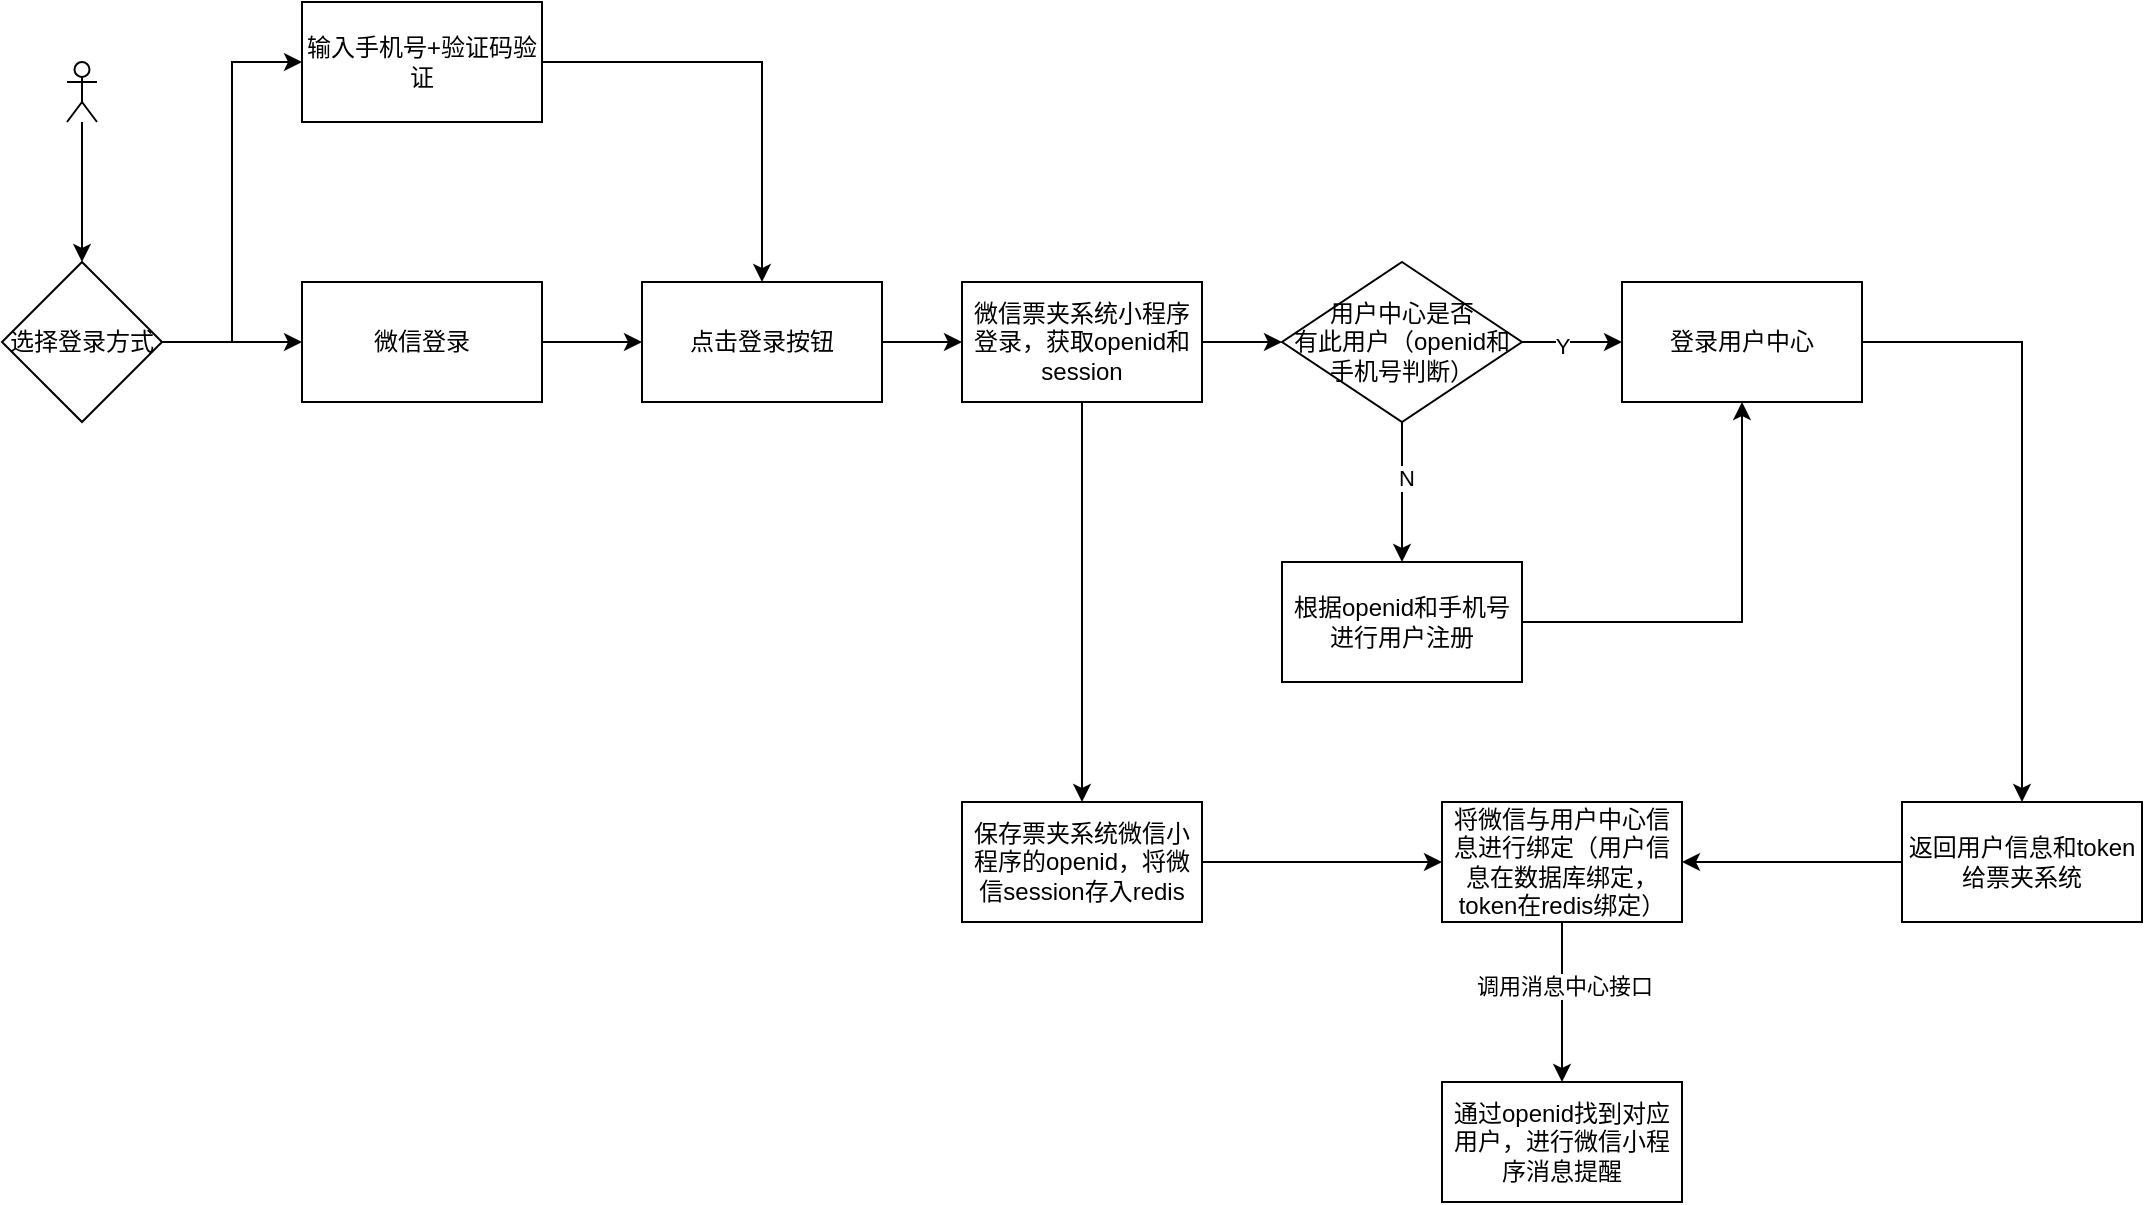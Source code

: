 <mxfile version="21.2.3" type="github">
  <diagram id="C7Hq2Tx7OUljtUa5G8hF" name="第 1 页">
    <mxGraphModel dx="1247" dy="651" grid="1" gridSize="10" guides="1" tooltips="1" connect="1" arrows="1" fold="1" page="1" pageScale="1" pageWidth="827" pageHeight="1169" math="0" shadow="0">
      <root>
        <mxCell id="0" />
        <mxCell id="1" parent="0" />
        <mxCell id="0mKo4bdOrpRTRqKdyPcH-12" value="" style="edgeStyle=orthogonalEdgeStyle;rounded=0;orthogonalLoop=1;jettySize=auto;html=1;" edge="1" parent="1" source="0mKo4bdOrpRTRqKdyPcH-8" target="0mKo4bdOrpRTRqKdyPcH-11">
          <mxGeometry relative="1" as="geometry" />
        </mxCell>
        <mxCell id="0mKo4bdOrpRTRqKdyPcH-13" value="Y" style="edgeLabel;html=1;align=center;verticalAlign=middle;resizable=0;points=[];" vertex="1" connectable="0" parent="0mKo4bdOrpRTRqKdyPcH-12">
          <mxGeometry x="-0.227" y="-2" relative="1" as="geometry">
            <mxPoint as="offset" />
          </mxGeometry>
        </mxCell>
        <mxCell id="0mKo4bdOrpRTRqKdyPcH-17" value="" style="edgeStyle=orthogonalEdgeStyle;rounded=0;orthogonalLoop=1;jettySize=auto;html=1;" edge="1" parent="1" source="0mKo4bdOrpRTRqKdyPcH-8" target="0mKo4bdOrpRTRqKdyPcH-16">
          <mxGeometry relative="1" as="geometry" />
        </mxCell>
        <mxCell id="0mKo4bdOrpRTRqKdyPcH-18" value="N" style="edgeLabel;html=1;align=center;verticalAlign=middle;resizable=0;points=[];" vertex="1" connectable="0" parent="0mKo4bdOrpRTRqKdyPcH-17">
          <mxGeometry x="-0.211" y="2" relative="1" as="geometry">
            <mxPoint as="offset" />
          </mxGeometry>
        </mxCell>
        <mxCell id="0mKo4bdOrpRTRqKdyPcH-8" value="用户中心是否&lt;br&gt;有此用户（openid和手机号判断）" style="rhombus;whiteSpace=wrap;html=1;rounded=0;" vertex="1" parent="1">
          <mxGeometry x="690" y="190" width="120" height="80" as="geometry" />
        </mxCell>
        <mxCell id="0mKo4bdOrpRTRqKdyPcH-72" style="edgeStyle=orthogonalEdgeStyle;rounded=0;orthogonalLoop=1;jettySize=auto;html=1;entryX=0.5;entryY=0;entryDx=0;entryDy=0;" edge="1" parent="1" source="0mKo4bdOrpRTRqKdyPcH-11" target="0mKo4bdOrpRTRqKdyPcH-20">
          <mxGeometry relative="1" as="geometry" />
        </mxCell>
        <mxCell id="0mKo4bdOrpRTRqKdyPcH-11" value="登录用户中心" style="whiteSpace=wrap;html=1;rounded=0;" vertex="1" parent="1">
          <mxGeometry x="860" y="200" width="120" height="60" as="geometry" />
        </mxCell>
        <mxCell id="0mKo4bdOrpRTRqKdyPcH-19" style="edgeStyle=orthogonalEdgeStyle;rounded=0;orthogonalLoop=1;jettySize=auto;html=1;entryX=0.5;entryY=1;entryDx=0;entryDy=0;" edge="1" parent="1" source="0mKo4bdOrpRTRqKdyPcH-16" target="0mKo4bdOrpRTRqKdyPcH-11">
          <mxGeometry relative="1" as="geometry" />
        </mxCell>
        <mxCell id="0mKo4bdOrpRTRqKdyPcH-16" value="根据openid和手机号进行用户注册" style="whiteSpace=wrap;html=1;rounded=0;" vertex="1" parent="1">
          <mxGeometry x="690" y="340" width="120" height="60" as="geometry" />
        </mxCell>
        <mxCell id="0mKo4bdOrpRTRqKdyPcH-28" style="edgeStyle=orthogonalEdgeStyle;rounded=0;orthogonalLoop=1;jettySize=auto;html=1;entryX=1;entryY=0.5;entryDx=0;entryDy=0;" edge="1" parent="1" source="0mKo4bdOrpRTRqKdyPcH-20" target="0mKo4bdOrpRTRqKdyPcH-26">
          <mxGeometry relative="1" as="geometry" />
        </mxCell>
        <mxCell id="0mKo4bdOrpRTRqKdyPcH-20" value="返回用户信息和token给票夹系统" style="whiteSpace=wrap;html=1;rounded=0;" vertex="1" parent="1">
          <mxGeometry x="1000" y="460" width="120" height="60" as="geometry" />
        </mxCell>
        <mxCell id="0mKo4bdOrpRTRqKdyPcH-27" style="edgeStyle=orthogonalEdgeStyle;rounded=0;orthogonalLoop=1;jettySize=auto;html=1;exitX=1;exitY=0.5;exitDx=0;exitDy=0;" edge="1" parent="1" source="0mKo4bdOrpRTRqKdyPcH-24" target="0mKo4bdOrpRTRqKdyPcH-26">
          <mxGeometry relative="1" as="geometry" />
        </mxCell>
        <mxCell id="0mKo4bdOrpRTRqKdyPcH-24" value="保存票夹系统微信小程序的openid，将微信session存入redis" style="rounded=0;whiteSpace=wrap;html=1;" vertex="1" parent="1">
          <mxGeometry x="530" y="460" width="120" height="60" as="geometry" />
        </mxCell>
        <mxCell id="0mKo4bdOrpRTRqKdyPcH-30" value="" style="edgeStyle=orthogonalEdgeStyle;rounded=0;orthogonalLoop=1;jettySize=auto;html=1;" edge="1" parent="1" source="0mKo4bdOrpRTRqKdyPcH-26" target="0mKo4bdOrpRTRqKdyPcH-29">
          <mxGeometry relative="1" as="geometry" />
        </mxCell>
        <mxCell id="0mKo4bdOrpRTRqKdyPcH-31" value="调用消息中心接口" style="edgeLabel;html=1;align=center;verticalAlign=middle;resizable=0;points=[];" vertex="1" connectable="0" parent="0mKo4bdOrpRTRqKdyPcH-30">
          <mxGeometry x="-0.194" y="1" relative="1" as="geometry">
            <mxPoint as="offset" />
          </mxGeometry>
        </mxCell>
        <mxCell id="0mKo4bdOrpRTRqKdyPcH-26" value="将微信与用户中心信息进行绑定（用户信息在数据库绑定，token在redis绑定）" style="rounded=0;whiteSpace=wrap;html=1;" vertex="1" parent="1">
          <mxGeometry x="770" y="460" width="120" height="60" as="geometry" />
        </mxCell>
        <mxCell id="0mKo4bdOrpRTRqKdyPcH-29" value="通过openid找到对应用户，进行微信小程序消息提醒" style="rounded=0;whiteSpace=wrap;html=1;" vertex="1" parent="1">
          <mxGeometry x="770" y="600" width="120" height="60" as="geometry" />
        </mxCell>
        <mxCell id="0mKo4bdOrpRTRqKdyPcH-65" value="" style="edgeStyle=orthogonalEdgeStyle;rounded=0;orthogonalLoop=1;jettySize=auto;html=1;entryX=0;entryY=0.5;entryDx=0;entryDy=0;" edge="1" parent="1" source="0mKo4bdOrpRTRqKdyPcH-62" target="0mKo4bdOrpRTRqKdyPcH-64">
          <mxGeometry relative="1" as="geometry" />
        </mxCell>
        <mxCell id="0mKo4bdOrpRTRqKdyPcH-69" value="" style="edgeStyle=orthogonalEdgeStyle;rounded=0;orthogonalLoop=1;jettySize=auto;html=1;" edge="1" parent="1" source="0mKo4bdOrpRTRqKdyPcH-62" target="0mKo4bdOrpRTRqKdyPcH-68">
          <mxGeometry relative="1" as="geometry">
            <Array as="points">
              <mxPoint x="270" y="230" />
            </Array>
          </mxGeometry>
        </mxCell>
        <mxCell id="0mKo4bdOrpRTRqKdyPcH-62" value="选择登录方式" style="rhombus;whiteSpace=wrap;html=1;rounded=0;" vertex="1" parent="1">
          <mxGeometry x="50" y="190" width="80" height="80" as="geometry" />
        </mxCell>
        <mxCell id="0mKo4bdOrpRTRqKdyPcH-77" value="" style="edgeStyle=orthogonalEdgeStyle;rounded=0;orthogonalLoop=1;jettySize=auto;html=1;" edge="1" parent="1" source="0mKo4bdOrpRTRqKdyPcH-64" target="0mKo4bdOrpRTRqKdyPcH-76">
          <mxGeometry relative="1" as="geometry" />
        </mxCell>
        <mxCell id="0mKo4bdOrpRTRqKdyPcH-64" value="输入手机号+验证码验证" style="whiteSpace=wrap;html=1;rounded=0;" vertex="1" parent="1">
          <mxGeometry x="200" y="60" width="120" height="60" as="geometry" />
        </mxCell>
        <mxCell id="0mKo4bdOrpRTRqKdyPcH-78" style="edgeStyle=orthogonalEdgeStyle;rounded=0;orthogonalLoop=1;jettySize=auto;html=1;entryX=0;entryY=0.5;entryDx=0;entryDy=0;" edge="1" parent="1" source="0mKo4bdOrpRTRqKdyPcH-68" target="0mKo4bdOrpRTRqKdyPcH-76">
          <mxGeometry relative="1" as="geometry" />
        </mxCell>
        <mxCell id="0mKo4bdOrpRTRqKdyPcH-68" value="微信登录" style="whiteSpace=wrap;html=1;rounded=0;" vertex="1" parent="1">
          <mxGeometry x="200" y="200" width="120" height="60" as="geometry" />
        </mxCell>
        <mxCell id="0mKo4bdOrpRTRqKdyPcH-74" style="edgeStyle=orthogonalEdgeStyle;rounded=0;orthogonalLoop=1;jettySize=auto;html=1;entryX=0.5;entryY=0;entryDx=0;entryDy=0;" edge="1" parent="1" source="0mKo4bdOrpRTRqKdyPcH-73" target="0mKo4bdOrpRTRqKdyPcH-62">
          <mxGeometry relative="1" as="geometry">
            <mxPoint x="81.72" y="195.98" as="targetPoint" />
          </mxGeometry>
        </mxCell>
        <mxCell id="0mKo4bdOrpRTRqKdyPcH-73" value="" style="shape=umlActor;verticalLabelPosition=bottom;verticalAlign=top;html=1;outlineConnect=0;" vertex="1" parent="1">
          <mxGeometry x="82.5" y="90" width="15" height="30" as="geometry" />
        </mxCell>
        <mxCell id="0mKo4bdOrpRTRqKdyPcH-81" value="" style="edgeStyle=orthogonalEdgeStyle;rounded=0;orthogonalLoop=1;jettySize=auto;html=1;" edge="1" parent="1" source="0mKo4bdOrpRTRqKdyPcH-76" target="0mKo4bdOrpRTRqKdyPcH-80">
          <mxGeometry relative="1" as="geometry" />
        </mxCell>
        <mxCell id="0mKo4bdOrpRTRqKdyPcH-76" value="点击登录按钮" style="whiteSpace=wrap;html=1;rounded=0;" vertex="1" parent="1">
          <mxGeometry x="370" y="200" width="120" height="60" as="geometry" />
        </mxCell>
        <mxCell id="0mKo4bdOrpRTRqKdyPcH-82" value="" style="edgeStyle=orthogonalEdgeStyle;rounded=0;orthogonalLoop=1;jettySize=auto;html=1;" edge="1" parent="1" source="0mKo4bdOrpRTRqKdyPcH-80" target="0mKo4bdOrpRTRqKdyPcH-8">
          <mxGeometry relative="1" as="geometry" />
        </mxCell>
        <mxCell id="0mKo4bdOrpRTRqKdyPcH-83" style="edgeStyle=orthogonalEdgeStyle;rounded=0;orthogonalLoop=1;jettySize=auto;html=1;entryX=0.5;entryY=0;entryDx=0;entryDy=0;" edge="1" parent="1" source="0mKo4bdOrpRTRqKdyPcH-80" target="0mKo4bdOrpRTRqKdyPcH-24">
          <mxGeometry relative="1" as="geometry" />
        </mxCell>
        <mxCell id="0mKo4bdOrpRTRqKdyPcH-80" value="微信票夹系统小程序登录，获取openid和session" style="whiteSpace=wrap;html=1;rounded=0;" vertex="1" parent="1">
          <mxGeometry x="530" y="200" width="120" height="60" as="geometry" />
        </mxCell>
      </root>
    </mxGraphModel>
  </diagram>
</mxfile>
